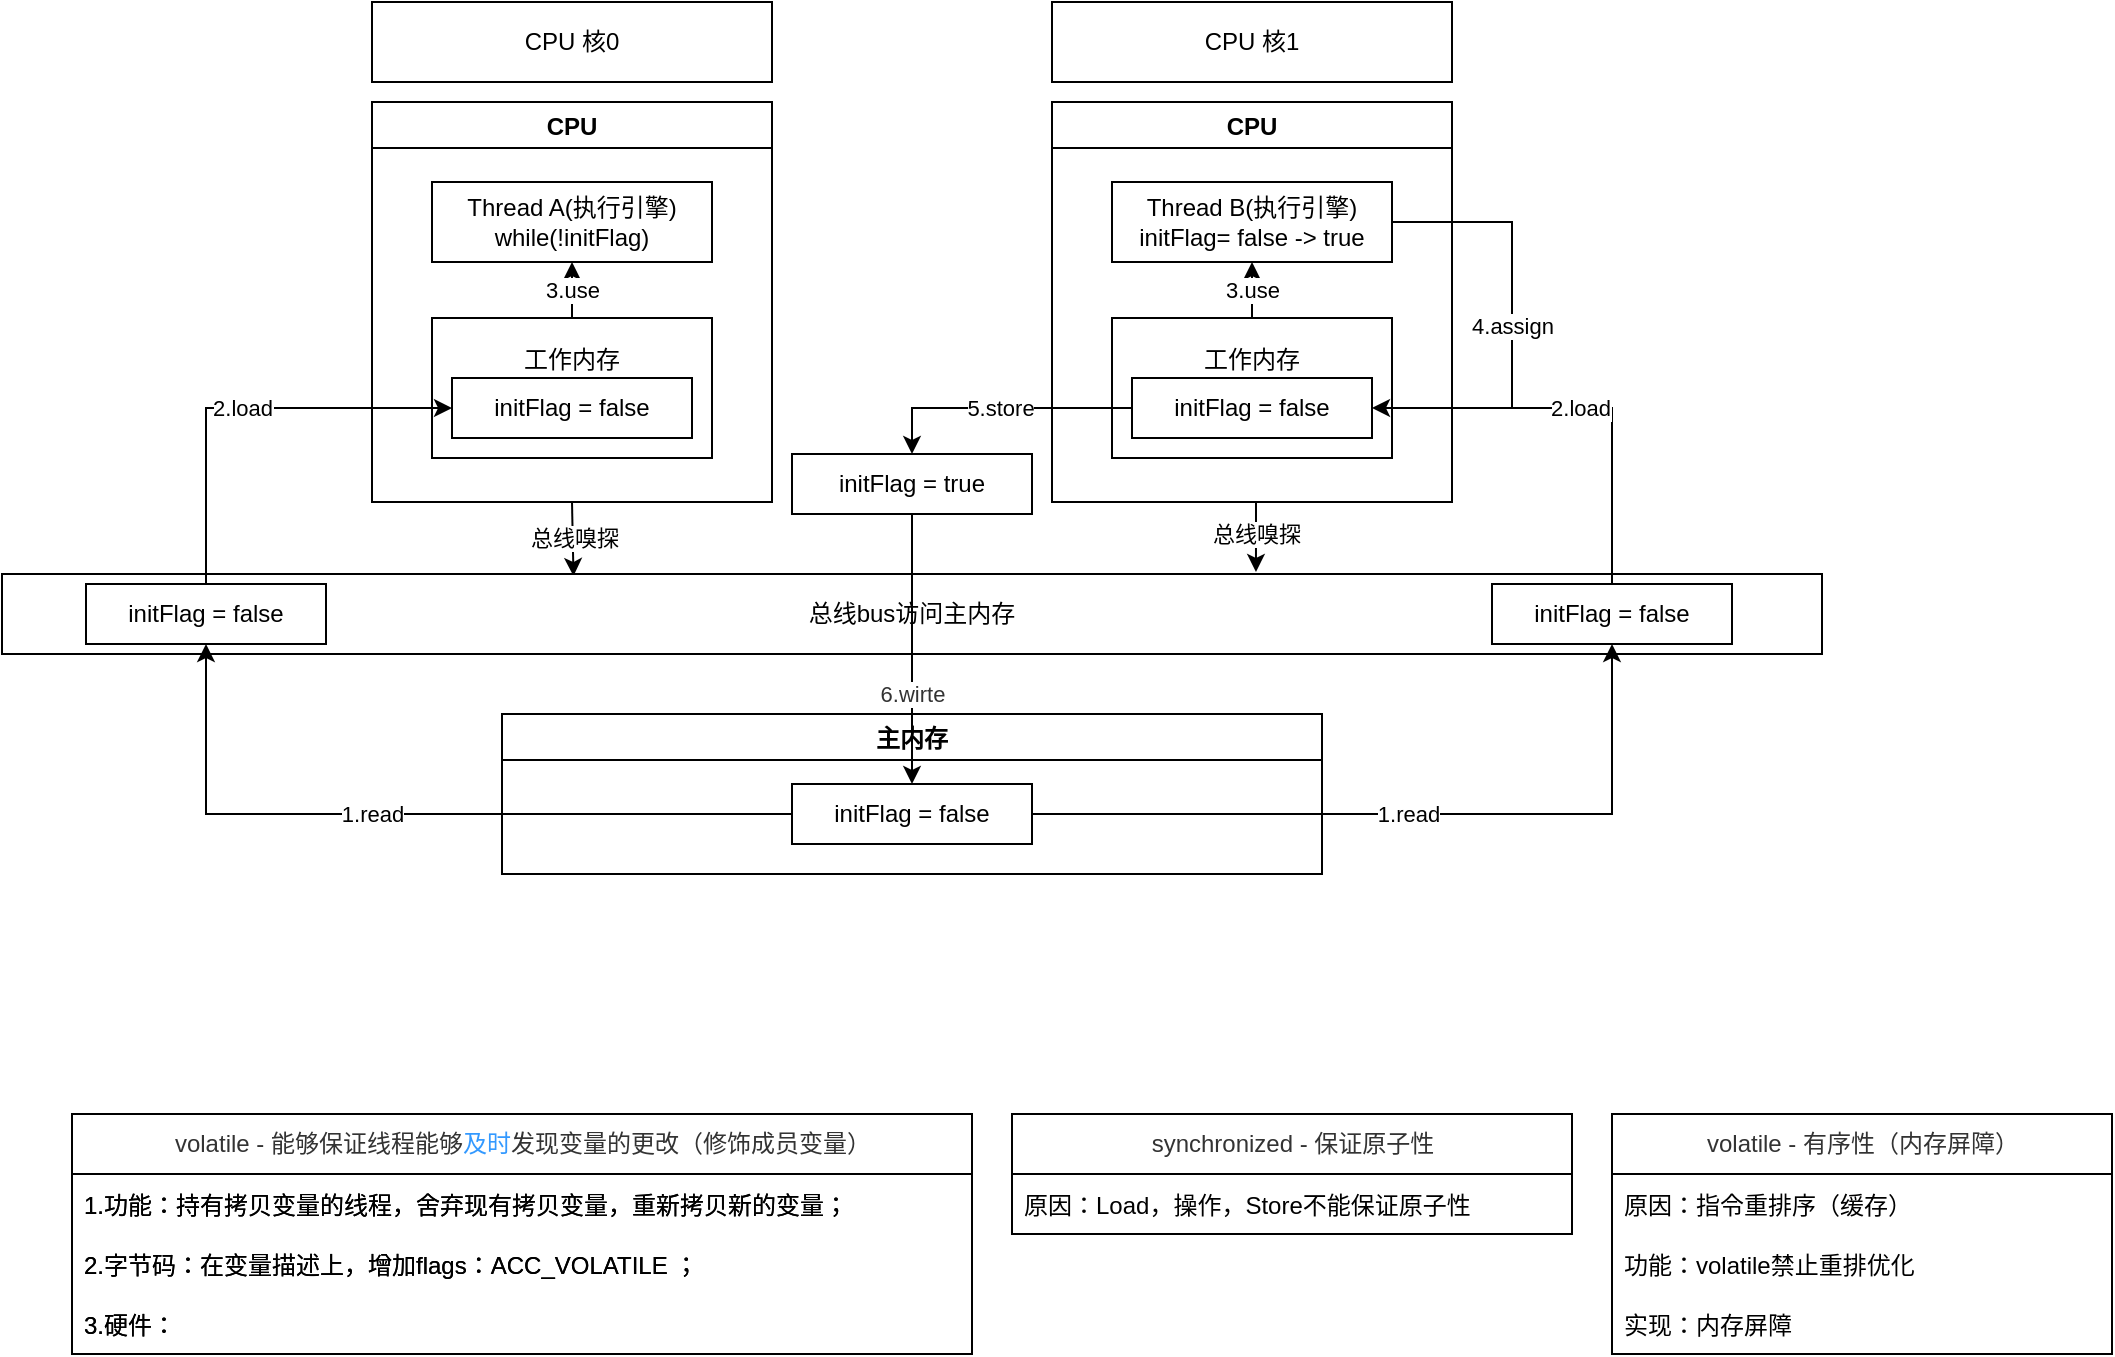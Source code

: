 <mxfile version="17.4.3" type="github" pages="3">
  <diagram id="C5RBs43oDa-KdzZeNtuy" name="JMM、8大原子操作">
    <mxGraphModel dx="1422" dy="752" grid="1" gridSize="10" guides="1" tooltips="1" connect="1" arrows="1" fold="1" page="1" pageScale="1" pageWidth="827" pageHeight="1169" math="0" shadow="0">
      <root>
        <mxCell id="WIyWlLk6GJQsqaUBKTNV-0" />
        <mxCell id="WIyWlLk6GJQsqaUBKTNV-1" parent="WIyWlLk6GJQsqaUBKTNV-0" />
        <mxCell id="mp_lwEm3eIpkVCGBcad2-33" value="总线嗅探" style="edgeStyle=orthogonalEdgeStyle;rounded=0;orthogonalLoop=1;jettySize=auto;html=1;exitX=0.5;exitY=1;exitDx=0;exitDy=0;entryX=0.314;entryY=0.025;entryDx=0;entryDy=0;entryPerimeter=0;" parent="WIyWlLk6GJQsqaUBKTNV-1" source="mp_lwEm3eIpkVCGBcad2-1" target="mp_lwEm3eIpkVCGBcad2-6" edge="1">
          <mxGeometry relative="1" as="geometry" />
        </mxCell>
        <mxCell id="mp_lwEm3eIpkVCGBcad2-1" value="CPU" style="swimlane;" parent="WIyWlLk6GJQsqaUBKTNV-1" vertex="1">
          <mxGeometry x="200" y="144" width="200" height="200" as="geometry" />
        </mxCell>
        <mxCell id="mp_lwEm3eIpkVCGBcad2-2" value="&lt;div&gt;Thread A(执行引擎)&lt;/div&gt;&lt;div&gt;while(!initFlag)&lt;br&gt;&lt;/div&gt;" style="rounded=0;whiteSpace=wrap;html=1;" parent="mp_lwEm3eIpkVCGBcad2-1" vertex="1">
          <mxGeometry x="30" y="40" width="140" height="40" as="geometry" />
        </mxCell>
        <mxCell id="mp_lwEm3eIpkVCGBcad2-32" value="3.use" style="edgeStyle=orthogonalEdgeStyle;rounded=0;orthogonalLoop=1;jettySize=auto;html=1;exitX=0.5;exitY=0;exitDx=0;exitDy=0;entryX=0.5;entryY=1;entryDx=0;entryDy=0;" parent="mp_lwEm3eIpkVCGBcad2-1" source="mp_lwEm3eIpkVCGBcad2-3" target="mp_lwEm3eIpkVCGBcad2-2" edge="1">
          <mxGeometry relative="1" as="geometry" />
        </mxCell>
        <mxCell id="mp_lwEm3eIpkVCGBcad2-3" value="&lt;div&gt;工作内存&lt;/div&gt;&lt;div&gt;&lt;br&gt;&lt;/div&gt;&lt;div&gt;&lt;br&gt;&lt;/div&gt;" style="rounded=0;whiteSpace=wrap;html=1;" parent="mp_lwEm3eIpkVCGBcad2-1" vertex="1">
          <mxGeometry x="30" y="108" width="140" height="70" as="geometry" />
        </mxCell>
        <mxCell id="mp_lwEm3eIpkVCGBcad2-4" value="initFlag = false" style="rounded=0;whiteSpace=wrap;html=1;" parent="mp_lwEm3eIpkVCGBcad2-1" vertex="1">
          <mxGeometry x="40" y="138" width="120" height="30" as="geometry" />
        </mxCell>
        <mxCell id="mp_lwEm3eIpkVCGBcad2-5" value="CPU 核0" style="rounded=0;whiteSpace=wrap;html=1;" parent="WIyWlLk6GJQsqaUBKTNV-1" vertex="1">
          <mxGeometry x="200" y="94" width="200" height="40" as="geometry" />
        </mxCell>
        <mxCell id="mp_lwEm3eIpkVCGBcad2-6" value="总线bus访问主内存" style="rounded=0;whiteSpace=wrap;html=1;" parent="WIyWlLk6GJQsqaUBKTNV-1" vertex="1">
          <mxGeometry x="15" y="380" width="910" height="40" as="geometry" />
        </mxCell>
        <mxCell id="mp_lwEm3eIpkVCGBcad2-28" value="1.read" style="edgeStyle=orthogonalEdgeStyle;rounded=0;orthogonalLoop=1;jettySize=auto;html=1;exitX=0;exitY=0.5;exitDx=0;exitDy=0;entryX=0.5;entryY=1;entryDx=0;entryDy=0;" parent="WIyWlLk6GJQsqaUBKTNV-1" source="mp_lwEm3eIpkVCGBcad2-9" target="mp_lwEm3eIpkVCGBcad2-12" edge="1">
          <mxGeometry x="0.111" relative="1" as="geometry">
            <mxPoint as="offset" />
          </mxGeometry>
        </mxCell>
        <mxCell id="mp_lwEm3eIpkVCGBcad2-37" value="1.read" style="edgeStyle=orthogonalEdgeStyle;rounded=0;orthogonalLoop=1;jettySize=auto;html=1;exitX=1;exitY=0.5;exitDx=0;exitDy=0;" parent="WIyWlLk6GJQsqaUBKTNV-1" source="mp_lwEm3eIpkVCGBcad2-9" target="mp_lwEm3eIpkVCGBcad2-26" edge="1">
          <mxGeometry relative="1" as="geometry" />
        </mxCell>
        <mxCell id="mp_lwEm3eIpkVCGBcad2-9" value="initFlag = false" style="rounded=0;whiteSpace=wrap;html=1;" parent="WIyWlLk6GJQsqaUBKTNV-1" vertex="1">
          <mxGeometry x="410" y="485" width="120" height="30" as="geometry" />
        </mxCell>
        <mxCell id="mp_lwEm3eIpkVCGBcad2-10" value="主内存" style="swimlane;" parent="WIyWlLk6GJQsqaUBKTNV-1" vertex="1">
          <mxGeometry x="265" y="450" width="410" height="80" as="geometry" />
        </mxCell>
        <mxCell id="mp_lwEm3eIpkVCGBcad2-30" value="2.load" style="edgeStyle=orthogonalEdgeStyle;rounded=0;orthogonalLoop=1;jettySize=auto;html=1;exitX=0.5;exitY=0;exitDx=0;exitDy=0;entryX=0;entryY=0.5;entryDx=0;entryDy=0;" parent="WIyWlLk6GJQsqaUBKTNV-1" source="mp_lwEm3eIpkVCGBcad2-12" target="mp_lwEm3eIpkVCGBcad2-4" edge="1">
          <mxGeometry relative="1" as="geometry" />
        </mxCell>
        <mxCell id="mp_lwEm3eIpkVCGBcad2-12" value="initFlag = false" style="rounded=0;whiteSpace=wrap;html=1;" parent="WIyWlLk6GJQsqaUBKTNV-1" vertex="1">
          <mxGeometry x="57" y="385" width="120" height="30" as="geometry" />
        </mxCell>
        <mxCell id="mp_lwEm3eIpkVCGBcad2-36" value="总线嗅探" style="edgeStyle=orthogonalEdgeStyle;rounded=0;orthogonalLoop=1;jettySize=auto;html=1;exitX=0.5;exitY=1;exitDx=0;exitDy=0;entryX=0.689;entryY=-0.025;entryDx=0;entryDy=0;entryPerimeter=0;" parent="WIyWlLk6GJQsqaUBKTNV-1" source="mp_lwEm3eIpkVCGBcad2-21" target="mp_lwEm3eIpkVCGBcad2-6" edge="1">
          <mxGeometry relative="1" as="geometry" />
        </mxCell>
        <mxCell id="mp_lwEm3eIpkVCGBcad2-21" value="CPU" style="swimlane;" parent="WIyWlLk6GJQsqaUBKTNV-1" vertex="1">
          <mxGeometry x="540" y="144" width="200" height="200" as="geometry" />
        </mxCell>
        <mxCell id="mp_lwEm3eIpkVCGBcad2-40" value="4.assign" style="edgeStyle=orthogonalEdgeStyle;rounded=0;orthogonalLoop=1;jettySize=auto;html=1;exitX=1;exitY=0.5;exitDx=0;exitDy=0;entryX=1;entryY=0.5;entryDx=0;entryDy=0;" parent="mp_lwEm3eIpkVCGBcad2-21" source="mp_lwEm3eIpkVCGBcad2-22" target="mp_lwEm3eIpkVCGBcad2-24" edge="1">
          <mxGeometry relative="1" as="geometry">
            <Array as="points">
              <mxPoint x="230" y="60" />
              <mxPoint x="230" y="153" />
            </Array>
          </mxGeometry>
        </mxCell>
        <mxCell id="mp_lwEm3eIpkVCGBcad2-22" value="&lt;div&gt;Thread B(执行引擎)&lt;/div&gt;&lt;div&gt;initFlag= false -&amp;gt; true&lt;br&gt;&lt;/div&gt;" style="rounded=0;whiteSpace=wrap;html=1;" parent="mp_lwEm3eIpkVCGBcad2-21" vertex="1">
          <mxGeometry x="30" y="40" width="140" height="40" as="geometry" />
        </mxCell>
        <mxCell id="mp_lwEm3eIpkVCGBcad2-39" value="3.use" style="edgeStyle=orthogonalEdgeStyle;rounded=0;orthogonalLoop=1;jettySize=auto;html=1;exitX=0.5;exitY=0;exitDx=0;exitDy=0;entryX=0.5;entryY=1;entryDx=0;entryDy=0;" parent="mp_lwEm3eIpkVCGBcad2-21" source="mp_lwEm3eIpkVCGBcad2-23" target="mp_lwEm3eIpkVCGBcad2-22" edge="1">
          <mxGeometry relative="1" as="geometry" />
        </mxCell>
        <mxCell id="mp_lwEm3eIpkVCGBcad2-23" value="&lt;div&gt;工作内存&lt;/div&gt;&lt;div&gt;&lt;br&gt;&lt;/div&gt;&lt;div&gt;&lt;br&gt;&lt;/div&gt;" style="rounded=0;whiteSpace=wrap;html=1;" parent="mp_lwEm3eIpkVCGBcad2-21" vertex="1">
          <mxGeometry x="30" y="108" width="140" height="70" as="geometry" />
        </mxCell>
        <mxCell id="mp_lwEm3eIpkVCGBcad2-24" value="initFlag = false" style="rounded=0;whiteSpace=wrap;html=1;" parent="mp_lwEm3eIpkVCGBcad2-21" vertex="1">
          <mxGeometry x="40" y="138" width="120" height="30" as="geometry" />
        </mxCell>
        <mxCell id="mp_lwEm3eIpkVCGBcad2-25" value="CPU 核1" style="rounded=0;whiteSpace=wrap;html=1;" parent="WIyWlLk6GJQsqaUBKTNV-1" vertex="1">
          <mxGeometry x="540" y="94" width="200" height="40" as="geometry" />
        </mxCell>
        <mxCell id="mp_lwEm3eIpkVCGBcad2-38" value="2.load" style="edgeStyle=orthogonalEdgeStyle;rounded=0;orthogonalLoop=1;jettySize=auto;html=1;exitX=0.5;exitY=0;exitDx=0;exitDy=0;entryX=1;entryY=0.5;entryDx=0;entryDy=0;" parent="WIyWlLk6GJQsqaUBKTNV-1" source="mp_lwEm3eIpkVCGBcad2-26" target="mp_lwEm3eIpkVCGBcad2-24" edge="1">
          <mxGeometry relative="1" as="geometry" />
        </mxCell>
        <mxCell id="mp_lwEm3eIpkVCGBcad2-26" value="initFlag = false" style="rounded=0;whiteSpace=wrap;html=1;" parent="WIyWlLk6GJQsqaUBKTNV-1" vertex="1">
          <mxGeometry x="760" y="385" width="120" height="30" as="geometry" />
        </mxCell>
        <mxCell id="mp_lwEm3eIpkVCGBcad2-67" value="6.wirte" style="edgeStyle=orthogonalEdgeStyle;rounded=0;orthogonalLoop=1;jettySize=auto;html=1;exitX=0.5;exitY=1;exitDx=0;exitDy=0;entryX=0.5;entryY=0;entryDx=0;entryDy=0;fontColor=#333333;" parent="WIyWlLk6GJQsqaUBKTNV-1" source="mp_lwEm3eIpkVCGBcad2-27" target="mp_lwEm3eIpkVCGBcad2-9" edge="1">
          <mxGeometry x="0.333" relative="1" as="geometry">
            <mxPoint as="offset" />
          </mxGeometry>
        </mxCell>
        <mxCell id="mp_lwEm3eIpkVCGBcad2-27" value="initFlag = true" style="rounded=0;whiteSpace=wrap;html=1;" parent="WIyWlLk6GJQsqaUBKTNV-1" vertex="1">
          <mxGeometry x="410" y="320" width="120" height="30" as="geometry" />
        </mxCell>
        <mxCell id="mp_lwEm3eIpkVCGBcad2-41" value="5.store" style="edgeStyle=orthogonalEdgeStyle;rounded=0;orthogonalLoop=1;jettySize=auto;html=1;exitX=0;exitY=0.5;exitDx=0;exitDy=0;entryX=0.5;entryY=0;entryDx=0;entryDy=0;" parent="WIyWlLk6GJQsqaUBKTNV-1" source="mp_lwEm3eIpkVCGBcad2-24" target="mp_lwEm3eIpkVCGBcad2-27" edge="1">
          <mxGeometry relative="1" as="geometry" />
        </mxCell>
        <mxCell id="mp_lwEm3eIpkVCGBcad2-47" value="volatile - 能够保证线程能够&lt;font color=&quot;#3399FF&quot;&gt;及时&lt;/font&gt;发现变量的更改（修饰成员变量）" style="swimlane;fontStyle=0;childLayout=stackLayout;horizontal=1;startSize=30;horizontalStack=0;resizeParent=1;resizeParentMax=0;resizeLast=0;collapsible=1;marginBottom=0;fontColor=#333333;html=1;" parent="WIyWlLk6GJQsqaUBKTNV-1" vertex="1">
          <mxGeometry x="50" y="650" width="450" height="120" as="geometry" />
        </mxCell>
        <mxCell id="mp_lwEm3eIpkVCGBcad2-48" value="1.功能：持有拷贝变量的线程，舍弃现有拷贝变量，重新拷贝新的变量；" style="text;strokeColor=none;fillColor=none;align=left;verticalAlign=middle;spacingLeft=4;spacingRight=4;overflow=hidden;points=[[0,0.5],[1,0.5]];portConstraint=eastwest;rotatable=0;" parent="mp_lwEm3eIpkVCGBcad2-47" vertex="1">
          <mxGeometry y="30" width="450" height="30" as="geometry" />
        </mxCell>
        <mxCell id="mp_lwEm3eIpkVCGBcad2-49" value="2.字节码：在变量描述上，增加flags：ACC_VOLATILE ；" style="text;strokeColor=none;fillColor=none;align=left;verticalAlign=middle;spacingLeft=4;spacingRight=4;overflow=hidden;points=[[0,0.5],[1,0.5]];portConstraint=eastwest;rotatable=0;" parent="mp_lwEm3eIpkVCGBcad2-47" vertex="1">
          <mxGeometry y="60" width="450" height="30" as="geometry" />
        </mxCell>
        <mxCell id="mp_lwEm3eIpkVCGBcad2-50" value="3.硬件：" style="text;strokeColor=none;fillColor=none;align=left;verticalAlign=middle;spacingLeft=4;spacingRight=4;overflow=hidden;points=[[0,0.5],[1,0.5]];portConstraint=eastwest;rotatable=0;" parent="mp_lwEm3eIpkVCGBcad2-47" vertex="1">
          <mxGeometry y="90" width="450" height="30" as="geometry" />
        </mxCell>
        <mxCell id="mp_lwEm3eIpkVCGBcad2-51" value="volatile - 能够保证线程能够&lt;font color=&quot;#3399FF&quot;&gt;及时&lt;/font&gt;发现变量的更改（修饰成员变量）" style="swimlane;fontStyle=0;childLayout=stackLayout;horizontal=1;startSize=30;horizontalStack=0;resizeParent=1;resizeParentMax=0;resizeLast=0;collapsible=1;marginBottom=0;fontColor=#333333;html=1;" parent="WIyWlLk6GJQsqaUBKTNV-1" vertex="1">
          <mxGeometry x="50" y="650" width="450" height="120" as="geometry" />
        </mxCell>
        <mxCell id="mp_lwEm3eIpkVCGBcad2-52" value="1.功能：持有拷贝变量的线程，舍弃现有拷贝变量，重新拷贝新的变量；" style="text;strokeColor=none;fillColor=none;align=left;verticalAlign=middle;spacingLeft=4;spacingRight=4;overflow=hidden;points=[[0,0.5],[1,0.5]];portConstraint=eastwest;rotatable=0;fontStyle=0" parent="mp_lwEm3eIpkVCGBcad2-51" vertex="1">
          <mxGeometry y="30" width="450" height="30" as="geometry" />
        </mxCell>
        <mxCell id="mp_lwEm3eIpkVCGBcad2-53" value="2.字节码：在变量描述上，增加flags：ACC_VOLATILE ；" style="text;strokeColor=none;fillColor=none;align=left;verticalAlign=middle;spacingLeft=4;spacingRight=4;overflow=hidden;points=[[0,0.5],[1,0.5]];portConstraint=eastwest;rotatable=0;" parent="mp_lwEm3eIpkVCGBcad2-51" vertex="1">
          <mxGeometry y="60" width="450" height="30" as="geometry" />
        </mxCell>
        <mxCell id="mp_lwEm3eIpkVCGBcad2-54" value="3.硬件：" style="text;strokeColor=none;fillColor=none;align=left;verticalAlign=middle;spacingLeft=4;spacingRight=4;overflow=hidden;points=[[0,0.5],[1,0.5]];portConstraint=eastwest;rotatable=0;" parent="mp_lwEm3eIpkVCGBcad2-51" vertex="1">
          <mxGeometry y="90" width="450" height="30" as="geometry" />
        </mxCell>
        <mxCell id="mp_lwEm3eIpkVCGBcad2-55" value="synchronized - 保证原子性" style="swimlane;fontStyle=0;childLayout=stackLayout;horizontal=1;startSize=30;horizontalStack=0;resizeParent=1;resizeParentMax=0;resizeLast=0;collapsible=1;marginBottom=0;fontColor=#333333;html=1;" parent="WIyWlLk6GJQsqaUBKTNV-1" vertex="1">
          <mxGeometry x="520" y="650" width="280" height="60" as="geometry" />
        </mxCell>
        <mxCell id="mp_lwEm3eIpkVCGBcad2-56" value="原因：Load，操作，Store不能保证原子性" style="text;strokeColor=none;fillColor=none;align=left;verticalAlign=middle;spacingLeft=4;spacingRight=4;overflow=hidden;points=[[0,0.5],[1,0.5]];portConstraint=eastwest;rotatable=0;" parent="mp_lwEm3eIpkVCGBcad2-55" vertex="1">
          <mxGeometry y="30" width="280" height="30" as="geometry" />
        </mxCell>
        <mxCell id="mp_lwEm3eIpkVCGBcad2-59" value="volatile - 有序性（内存屏障）" style="swimlane;fontStyle=0;childLayout=stackLayout;horizontal=1;startSize=30;horizontalStack=0;resizeParent=1;resizeParentMax=0;resizeLast=0;collapsible=1;marginBottom=0;fontColor=#333333;html=1;" parent="WIyWlLk6GJQsqaUBKTNV-1" vertex="1">
          <mxGeometry x="820" y="650" width="250" height="120" as="geometry" />
        </mxCell>
        <mxCell id="mp_lwEm3eIpkVCGBcad2-61" value="原因：指令重排序（缓存）" style="text;strokeColor=none;fillColor=none;align=left;verticalAlign=middle;spacingLeft=4;spacingRight=4;overflow=hidden;points=[[0,0.5],[1,0.5]];portConstraint=eastwest;rotatable=0;" parent="mp_lwEm3eIpkVCGBcad2-59" vertex="1">
          <mxGeometry y="30" width="250" height="30" as="geometry" />
        </mxCell>
        <mxCell id="mp_lwEm3eIpkVCGBcad2-60" value="功能：volatile禁止重排优化" style="text;strokeColor=none;fillColor=none;align=left;verticalAlign=middle;spacingLeft=4;spacingRight=4;overflow=hidden;points=[[0,0.5],[1,0.5]];portConstraint=eastwest;rotatable=0;" parent="mp_lwEm3eIpkVCGBcad2-59" vertex="1">
          <mxGeometry y="60" width="250" height="30" as="geometry" />
        </mxCell>
        <mxCell id="mp_lwEm3eIpkVCGBcad2-62" value="实现：内存屏障" style="text;strokeColor=none;fillColor=none;align=left;verticalAlign=middle;spacingLeft=4;spacingRight=4;overflow=hidden;points=[[0,0.5],[1,0.5]];portConstraint=eastwest;rotatable=0;" parent="mp_lwEm3eIpkVCGBcad2-59" vertex="1">
          <mxGeometry y="90" width="250" height="30" as="geometry" />
        </mxCell>
      </root>
    </mxGraphModel>
  </diagram>
  <diagram id="h8pGuyUDruH8hsAboHBH" name="多核CPU、多级缓存一致性协议MESI">
    <mxGraphModel dx="1422" dy="752" grid="1" gridSize="10" guides="1" tooltips="1" connect="1" arrows="1" fold="1" page="1" pageScale="1" pageWidth="827" pageHeight="1169" math="0" shadow="0">
      <root>
        <mxCell id="0" />
        <mxCell id="1" parent="0" />
        <mxCell id="71QTxVwqWNCKxDYMk8Xp-1" value="Memory" style="rounded=0;whiteSpace=wrap;html=1;" parent="1" vertex="1">
          <mxGeometry x="280.62" y="500" width="260" height="60" as="geometry" />
        </mxCell>
        <mxCell id="71QTxVwqWNCKxDYMk8Xp-78" style="edgeStyle=orthogonalEdgeStyle;rounded=0;orthogonalLoop=1;jettySize=auto;html=1;exitX=0;exitY=0;exitDx=337;exitDy=63;exitPerimeter=0;entryX=0.5;entryY=0;entryDx=0;entryDy=0;fontColor=#000000;" parent="1" source="71QTxVwqWNCKxDYMk8Xp-3" target="71QTxVwqWNCKxDYMk8Xp-1" edge="1">
          <mxGeometry relative="1" as="geometry" />
        </mxCell>
        <mxCell id="71QTxVwqWNCKxDYMk8Xp-3" value="BUS" style="html=1;shadow=0;dashed=0;align=center;verticalAlign=middle;shape=mxgraph.arrows2.arrow;dy=0.6;dx=40;notch=0;" parent="1" vertex="1">
          <mxGeometry x="66" y="400" width="714" height="90" as="geometry" />
        </mxCell>
        <mxCell id="71QTxVwqWNCKxDYMk8Xp-68" value="总线嗅探机制" style="edgeStyle=orthogonalEdgeStyle;rounded=0;orthogonalLoop=1;jettySize=auto;html=1;exitX=0.75;exitY=1;exitDx=0;exitDy=0;entryX=0.72;entryY=0.333;entryDx=0;entryDy=0;entryPerimeter=0;fontColor=#000000;" parent="1" source="71QTxVwqWNCKxDYMk8Xp-4" target="71QTxVwqWNCKxDYMk8Xp-3" edge="1">
          <mxGeometry relative="1" as="geometry" />
        </mxCell>
        <mxCell id="71QTxVwqWNCKxDYMk8Xp-4" value="" style="rounded=0;whiteSpace=wrap;html=1;dashed=1;" parent="1" vertex="1">
          <mxGeometry x="71.25" y="39" width="678.75" height="351" as="geometry" />
        </mxCell>
        <mxCell id="71QTxVwqWNCKxDYMk8Xp-66" style="edgeStyle=orthogonalEdgeStyle;rounded=0;orthogonalLoop=1;jettySize=auto;html=1;exitX=0.5;exitY=1;exitDx=0;exitDy=0;entryX=0.486;entryY=0.322;entryDx=0;entryDy=0;entryPerimeter=0;fontColor=#000000;" parent="1" source="71QTxVwqWNCKxDYMk8Xp-5" target="71QTxVwqWNCKxDYMk8Xp-3" edge="1">
          <mxGeometry relative="1" as="geometry" />
        </mxCell>
        <mxCell id="71QTxVwqWNCKxDYMk8Xp-5" value="&lt;div&gt;L3 cache&lt;/div&gt;&lt;div&gt;6MB&lt;br&gt;&lt;/div&gt;" style="rounded=0;whiteSpace=wrap;html=1;" parent="1" vertex="1">
          <mxGeometry x="121" y="330" width="585" height="50" as="geometry" />
        </mxCell>
        <mxCell id="71QTxVwqWNCKxDYMk8Xp-7" value="" style="rounded=0;whiteSpace=wrap;html=1;dashed=1;" parent="1" vertex="1">
          <mxGeometry x="100" y="60" width="300" height="240" as="geometry" />
        </mxCell>
        <mxCell id="71QTxVwqWNCKxDYMk8Xp-69" style="edgeStyle=orthogonalEdgeStyle;rounded=0;orthogonalLoop=1;jettySize=auto;html=1;exitX=0.25;exitY=1;exitDx=0;exitDy=0;entryX=0.5;entryY=0;entryDx=0;entryDy=0;fontColor=#000000;" parent="1" source="71QTxVwqWNCKxDYMk8Xp-8" target="71QTxVwqWNCKxDYMk8Xp-12" edge="1">
          <mxGeometry relative="1" as="geometry" />
        </mxCell>
        <mxCell id="71QTxVwqWNCKxDYMk8Xp-70" style="edgeStyle=orthogonalEdgeStyle;rounded=0;orthogonalLoop=1;jettySize=auto;html=1;exitX=0.75;exitY=1;exitDx=0;exitDy=0;entryX=0.5;entryY=0;entryDx=0;entryDy=0;fontColor=#000000;" parent="1" source="71QTxVwqWNCKxDYMk8Xp-8" target="71QTxVwqWNCKxDYMk8Xp-13" edge="1">
          <mxGeometry relative="1" as="geometry" />
        </mxCell>
        <mxCell id="71QTxVwqWNCKxDYMk8Xp-8" value="Thread 0" style="rounded=0;whiteSpace=wrap;html=1;" parent="1" vertex="1">
          <mxGeometry x="117.5" y="80" width="265" height="50" as="geometry" />
        </mxCell>
        <mxCell id="71QTxVwqWNCKxDYMk8Xp-11" value="" style="rounded=0;whiteSpace=wrap;html=1;dashed=1;" parent="1" vertex="1">
          <mxGeometry x="430" y="60" width="300" height="240" as="geometry" />
        </mxCell>
        <mxCell id="71QTxVwqWNCKxDYMk8Xp-71" style="edgeStyle=orthogonalEdgeStyle;rounded=0;orthogonalLoop=1;jettySize=auto;html=1;exitX=0.5;exitY=1;exitDx=0;exitDy=0;entryX=0.227;entryY=0.04;entryDx=0;entryDy=0;entryPerimeter=0;fontColor=#000000;" parent="1" source="71QTxVwqWNCKxDYMk8Xp-12" target="71QTxVwqWNCKxDYMk8Xp-14" edge="1">
          <mxGeometry relative="1" as="geometry" />
        </mxCell>
        <mxCell id="71QTxVwqWNCKxDYMk8Xp-12" value="&lt;div&gt;L1-l cache&lt;/div&gt;&lt;div&gt;256KB&lt;br&gt;&lt;/div&gt;" style="rounded=0;whiteSpace=wrap;html=1;" parent="1" vertex="1">
          <mxGeometry x="117.5" y="155" width="120" height="50" as="geometry" />
        </mxCell>
        <mxCell id="71QTxVwqWNCKxDYMk8Xp-73" style="edgeStyle=orthogonalEdgeStyle;rounded=0;orthogonalLoop=1;jettySize=auto;html=1;exitX=0.5;exitY=1;exitDx=0;exitDy=0;entryX=0.81;entryY=0;entryDx=0;entryDy=0;entryPerimeter=0;fontColor=#000000;" parent="1" source="71QTxVwqWNCKxDYMk8Xp-13" target="71QTxVwqWNCKxDYMk8Xp-14" edge="1">
          <mxGeometry relative="1" as="geometry" />
        </mxCell>
        <mxCell id="71QTxVwqWNCKxDYMk8Xp-13" value="&lt;div&gt;L1-d cache&lt;/div&gt;&lt;div&gt;256KB&lt;br&gt;&lt;/div&gt;" style="rounded=0;whiteSpace=wrap;html=1;" parent="1" vertex="1">
          <mxGeometry x="262.5" y="155" width="120" height="50" as="geometry" />
        </mxCell>
        <mxCell id="71QTxVwqWNCKxDYMk8Xp-63" style="edgeStyle=orthogonalEdgeStyle;rounded=0;orthogonalLoop=1;jettySize=auto;html=1;entryX=0.5;entryY=0;entryDx=0;entryDy=0;fontColor=#000000;" parent="1" source="71QTxVwqWNCKxDYMk8Xp-14" target="71QTxVwqWNCKxDYMk8Xp-5" edge="1">
          <mxGeometry relative="1" as="geometry">
            <Array as="points">
              <mxPoint x="249" y="310" />
              <mxPoint x="414" y="310" />
            </Array>
          </mxGeometry>
        </mxCell>
        <mxCell id="71QTxVwqWNCKxDYMk8Xp-14" value="L2 cache 1MB" style="rounded=0;whiteSpace=wrap;html=1;" parent="1" vertex="1">
          <mxGeometry x="117.5" y="230" width="262.5" height="50" as="geometry" />
        </mxCell>
        <mxCell id="71QTxVwqWNCKxDYMk8Xp-16" value="寄存器" style="rounded=0;whiteSpace=wrap;html=1;dashed=1;" parent="1" vertex="1">
          <mxGeometry x="280.62" y="85" width="90" height="40" as="geometry" />
        </mxCell>
        <mxCell id="71QTxVwqWNCKxDYMk8Xp-74" style="edgeStyle=orthogonalEdgeStyle;rounded=0;orthogonalLoop=1;jettySize=auto;html=1;exitX=0.25;exitY=1;exitDx=0;exitDy=0;entryX=0.5;entryY=0;entryDx=0;entryDy=0;fontColor=#000000;" parent="1" source="71QTxVwqWNCKxDYMk8Xp-19" target="71QTxVwqWNCKxDYMk8Xp-20" edge="1">
          <mxGeometry relative="1" as="geometry" />
        </mxCell>
        <mxCell id="71QTxVwqWNCKxDYMk8Xp-75" style="edgeStyle=orthogonalEdgeStyle;rounded=0;orthogonalLoop=1;jettySize=auto;html=1;exitX=0.75;exitY=1;exitDx=0;exitDy=0;entryX=0.5;entryY=0;entryDx=0;entryDy=0;fontColor=#000000;" parent="1" source="71QTxVwqWNCKxDYMk8Xp-19" target="71QTxVwqWNCKxDYMk8Xp-21" edge="1">
          <mxGeometry relative="1" as="geometry" />
        </mxCell>
        <mxCell id="71QTxVwqWNCKxDYMk8Xp-19" value="Thread 1" style="rounded=0;whiteSpace=wrap;html=1;" parent="1" vertex="1">
          <mxGeometry x="447.5" y="80" width="265" height="50" as="geometry" />
        </mxCell>
        <mxCell id="71QTxVwqWNCKxDYMk8Xp-76" style="edgeStyle=orthogonalEdgeStyle;rounded=0;orthogonalLoop=1;jettySize=auto;html=1;exitX=0.5;exitY=1;exitDx=0;exitDy=0;entryX=0.25;entryY=0;entryDx=0;entryDy=0;fontColor=#000000;" parent="1" source="71QTxVwqWNCKxDYMk8Xp-20" target="71QTxVwqWNCKxDYMk8Xp-22" edge="1">
          <mxGeometry relative="1" as="geometry" />
        </mxCell>
        <mxCell id="71QTxVwqWNCKxDYMk8Xp-20" value="&lt;div&gt;L1-l cache&lt;/div&gt;&lt;div&gt;256KB&lt;br&gt;&lt;/div&gt;" style="rounded=0;whiteSpace=wrap;html=1;" parent="1" vertex="1">
          <mxGeometry x="447.5" y="155" width="120" height="50" as="geometry" />
        </mxCell>
        <mxCell id="71QTxVwqWNCKxDYMk8Xp-77" style="edgeStyle=orthogonalEdgeStyle;rounded=0;orthogonalLoop=1;jettySize=auto;html=1;exitX=0.5;exitY=1;exitDx=0;exitDy=0;entryX=0.787;entryY=-0.02;entryDx=0;entryDy=0;entryPerimeter=0;fontColor=#000000;" parent="1" source="71QTxVwqWNCKxDYMk8Xp-21" target="71QTxVwqWNCKxDYMk8Xp-22" edge="1">
          <mxGeometry relative="1" as="geometry" />
        </mxCell>
        <mxCell id="71QTxVwqWNCKxDYMk8Xp-21" value="&lt;div&gt;L1-d cache&lt;/div&gt;&lt;div&gt;256KB&lt;br&gt;&lt;/div&gt;" style="rounded=0;whiteSpace=wrap;html=1;" parent="1" vertex="1">
          <mxGeometry x="592.5" y="155" width="120" height="50" as="geometry" />
        </mxCell>
        <mxCell id="71QTxVwqWNCKxDYMk8Xp-62" style="edgeStyle=orthogonalEdgeStyle;rounded=0;orthogonalLoop=1;jettySize=auto;html=1;exitX=0.5;exitY=1;exitDx=0;exitDy=0;fontColor=#000000;" parent="1" source="71QTxVwqWNCKxDYMk8Xp-22" target="71QTxVwqWNCKxDYMk8Xp-5" edge="1">
          <mxGeometry relative="1" as="geometry">
            <Array as="points">
              <mxPoint x="579" y="310" />
              <mxPoint x="414" y="310" />
            </Array>
          </mxGeometry>
        </mxCell>
        <mxCell id="71QTxVwqWNCKxDYMk8Xp-22" value="L2 cache 1MB" style="rounded=0;whiteSpace=wrap;html=1;" parent="1" vertex="1">
          <mxGeometry x="447.5" y="230" width="262.5" height="50" as="geometry" />
        </mxCell>
        <mxCell id="71QTxVwqWNCKxDYMk8Xp-23" value="寄存器" style="rounded=0;whiteSpace=wrap;html=1;dashed=1;" parent="1" vertex="1">
          <mxGeometry x="610.62" y="85" width="90" height="40" as="geometry" />
        </mxCell>
        <mxCell id="71QTxVwqWNCKxDYMk8Xp-41" value="&lt;font color=&quot;#3399FF&quot;&gt;修改&lt;/font&gt;" style="edgeStyle=orthogonalEdgeStyle;rounded=0;orthogonalLoop=1;jettySize=auto;html=1;entryX=0.987;entryY=0.57;entryDx=0;entryDy=0;entryPerimeter=0;exitX=1.009;exitY=0.344;exitDx=0;exitDy=0;exitPerimeter=0;" parent="1" source="71QTxVwqWNCKxDYMk8Xp-23" target="71QTxVwqWNCKxDYMk8Xp-37" edge="1">
          <mxGeometry relative="1" as="geometry">
            <Array as="points">
              <mxPoint x="721" y="99" />
              <mxPoint x="721" y="182" />
            </Array>
          </mxGeometry>
        </mxCell>
        <mxCell id="71QTxVwqWNCKxDYMk8Xp-32" value="总线锁" style="rounded=0;whiteSpace=wrap;html=1;dashed=1;" parent="1" vertex="1">
          <mxGeometry x="607.5" y="430" width="90" height="30" as="geometry" />
        </mxCell>
        <mxCell id="71QTxVwqWNCKxDYMk8Xp-34" value="总线裁决" style="rounded=0;whiteSpace=wrap;html=1;dashed=1;" parent="1" vertex="1">
          <mxGeometry x="132.5" y="430" width="90" height="30" as="geometry" />
        </mxCell>
        <mxCell id="71QTxVwqWNCKxDYMk8Xp-36" value="" style="rounded=0;whiteSpace=wrap;html=1;fillColor=#f8cecc;strokeColor=#b85450;" parent="1" vertex="1">
          <mxGeometry x="597.5" y="160" width="110" height="40" as="geometry" />
        </mxCell>
        <mxCell id="71QTxVwqWNCKxDYMk8Xp-37" value="&lt;div&gt;X = 3&lt;/div&gt;&lt;div&gt;S -&amp;gt; M&lt;br&gt;&lt;/div&gt;" style="rounded=0;whiteSpace=wrap;html=1;" parent="1" vertex="1">
          <mxGeometry x="630.62" y="165" width="70" height="30" as="geometry" />
        </mxCell>
        <mxCell id="71QTxVwqWNCKxDYMk8Xp-38" value="lock" style="rounded=0;whiteSpace=wrap;html=1;" parent="1" vertex="1">
          <mxGeometry x="580" y="168.75" width="40" height="22.5" as="geometry" />
        </mxCell>
        <mxCell id="71QTxVwqWNCKxDYMk8Xp-43" value="本地写缓存行" style="text;html=1;align=center;verticalAlign=middle;resizable=0;points=[];autosize=1;strokeColor=none;fillColor=none;fontColor=#F19C99;" parent="1" vertex="1">
          <mxGeometry x="706" y="185" width="90" height="20" as="geometry" />
        </mxCell>
        <mxCell id="71QTxVwqWNCKxDYMk8Xp-51" value="&lt;div&gt;&lt;font color=&quot;#333333&quot;&gt;M状态&lt;/font&gt;&lt;/div&gt;&lt;div&gt;&lt;font color=&quot;#333333&quot;&gt;（修改）&lt;/font&gt;&lt;/div&gt;" style="rounded=0;whiteSpace=wrap;html=1;fontColor=#F19C99;" parent="1" vertex="1">
          <mxGeometry x="770" y="205" width="74" height="41" as="geometry" />
        </mxCell>
        <mxCell id="71QTxVwqWNCKxDYMk8Xp-52" value="&lt;div&gt;&lt;font color=&quot;#333333&quot;&gt;E状态&lt;/font&gt;&lt;/div&gt;&lt;div&gt;&lt;font color=&quot;#333333&quot;&gt;（独占）&lt;/font&gt;&lt;/div&gt;" style="rounded=0;whiteSpace=wrap;html=1;fontColor=#F19C99;" parent="1" vertex="1">
          <mxGeometry x="770" y="246" width="74" height="41" as="geometry" />
        </mxCell>
        <mxCell id="71QTxVwqWNCKxDYMk8Xp-53" value="&lt;div&gt;&lt;font color=&quot;#333333&quot;&gt;S状态&lt;/font&gt;&lt;/div&gt;&lt;div&gt;&lt;font color=&quot;#333333&quot;&gt;（共享）&lt;br&gt;&lt;/font&gt;&lt;/div&gt;" style="rounded=0;whiteSpace=wrap;html=1;fontColor=#F19C99;" parent="1" vertex="1">
          <mxGeometry x="770" y="287" width="74" height="41" as="geometry" />
        </mxCell>
        <mxCell id="71QTxVwqWNCKxDYMk8Xp-54" value="&lt;div&gt;&lt;font color=&quot;#333333&quot;&gt;I状态&lt;/font&gt;&lt;/div&gt;&lt;div&gt;&lt;font color=&quot;#333333&quot;&gt;（无效）&lt;br&gt;&lt;/font&gt;&lt;/div&gt;" style="rounded=0;whiteSpace=wrap;html=1;fontColor=#F19C99;" parent="1" vertex="1">
          <mxGeometry x="770" y="328" width="74" height="41" as="geometry" />
        </mxCell>
        <mxCell id="71QTxVwqWNCKxDYMk8Xp-55" value="&lt;div&gt;Store Bufferes&lt;/div&gt;" style="rounded=0;whiteSpace=wrap;html=1;fontColor=#333333;fillColor=#3399FF;" parent="1" vertex="1">
          <mxGeometry x="740" y="130" width="80" height="20" as="geometry" />
        </mxCell>
        <mxCell id="71QTxVwqWNCKxDYMk8Xp-58" value="&lt;div&gt;Queue&lt;/div&gt;&lt;div&gt;&lt;br&gt;&lt;/div&gt;&lt;div&gt;&lt;br&gt;&lt;/div&gt;&lt;div&gt;&lt;br&gt;&lt;/div&gt;&lt;div&gt;&lt;br&gt;&lt;/div&gt;&lt;div&gt;&lt;br&gt;&lt;/div&gt;&lt;div&gt;&lt;br&gt;&lt;/div&gt;" style="rounded=0;whiteSpace=wrap;html=1;strokeColor=#82b366;fillColor=#d5e8d4;" parent="1" vertex="1">
          <mxGeometry x="827" y="80" width="90" height="105" as="geometry" />
        </mxCell>
        <mxCell id="71QTxVwqWNCKxDYMk8Xp-59" value="&lt;font color=&quot;#000000&quot;&gt;data&lt;/font&gt;" style="rounded=0;whiteSpace=wrap;html=1;fontColor=#3399FF;strokeColor=#000000;fillColor=#FFFFFF;" parent="1" vertex="1">
          <mxGeometry x="837" y="105" width="70" height="20" as="geometry" />
        </mxCell>
        <mxCell id="71QTxVwqWNCKxDYMk8Xp-60" value="写缓存" style="text;html=1;align=center;verticalAlign=middle;resizable=0;points=[];autosize=1;strokeColor=none;fillColor=none;fontColor=#000000;" parent="1" vertex="1">
          <mxGeometry x="755" y="110" width="50" height="20" as="geometry" />
        </mxCell>
        <mxCell id="71QTxVwqWNCKxDYMk8Xp-61" value="失效队列" style="text;html=1;align=center;verticalAlign=middle;resizable=0;points=[];autosize=1;strokeColor=none;fillColor=none;fontColor=#000000;" parent="1" vertex="1">
          <mxGeometry x="840" y="60" width="60" height="20" as="geometry" />
        </mxCell>
      </root>
    </mxGraphModel>
  </diagram>
  <diagram id="Kj4I3QtL2vyhKzEafYdm" name="JVM&amp;OS">
    <mxGraphModel dx="2031" dy="1074" grid="1" gridSize="10" guides="1" tooltips="1" connect="1" arrows="1" fold="1" page="1" pageScale="1" pageWidth="827" pageHeight="1169" math="0" shadow="0">
      <root>
        <mxCell id="0" />
        <mxCell id="1" parent="0" />
        <mxCell id="ocYWoTMkez_evRyGjRub-2" value="JVM运行时数据区" style="swimlane;startSize=40;" vertex="1" parent="1">
          <mxGeometry x="299" y="80" width="590" height="330" as="geometry" />
        </mxCell>
        <mxCell id="ocYWoTMkez_evRyGjRub-3" value="本地方法栈" style="rounded=0;whiteSpace=wrap;html=1;" vertex="1" parent="ocYWoTMkez_evRyGjRub-2">
          <mxGeometry x="20" y="94" width="120" height="60" as="geometry" />
        </mxCell>
        <mxCell id="ocYWoTMkez_evRyGjRub-4" value="Java线程栈" style="rounded=0;whiteSpace=wrap;html=1;" vertex="1" parent="ocYWoTMkez_evRyGjRub-2">
          <mxGeometry x="160" y="94" width="120" height="60" as="geometry" />
        </mxCell>
        <mxCell id="ocYWoTMkez_evRyGjRub-5" value="程序计数器" style="rounded=0;whiteSpace=wrap;html=1;" vertex="1" parent="ocYWoTMkez_evRyGjRub-2">
          <mxGeometry x="300" y="94" width="80" height="60" as="geometry" />
        </mxCell>
        <mxCell id="ocYWoTMkez_evRyGjRub-6" value="方法区（元空间）" style="rounded=0;whiteSpace=wrap;html=1;" vertex="1" parent="ocYWoTMkez_evRyGjRub-2">
          <mxGeometry x="20" y="174" width="120" height="110" as="geometry" />
        </mxCell>
        <mxCell id="ocYWoTMkez_evRyGjRub-7" value="堆" style="rounded=0;whiteSpace=wrap;html=1;" vertex="1" parent="ocYWoTMkez_evRyGjRub-2">
          <mxGeometry x="160" y="174" width="220" height="110" as="geometry" />
        </mxCell>
        <mxCell id="ocYWoTMkez_evRyGjRub-17" style="edgeStyle=orthogonalEdgeStyle;rounded=0;orthogonalLoop=1;jettySize=auto;html=1;" edge="1" parent="ocYWoTMkez_evRyGjRub-2" source="ocYWoTMkez_evRyGjRub-8" target="ocYWoTMkez_evRyGjRub-5">
          <mxGeometry relative="1" as="geometry" />
        </mxCell>
        <mxCell id="ocYWoTMkez_evRyGjRub-18" style="edgeStyle=orthogonalEdgeStyle;rounded=0;orthogonalLoop=1;jettySize=auto;html=1;exitX=0.5;exitY=1;exitDx=0;exitDy=0;entryX=0.5;entryY=0;entryDx=0;entryDy=0;" edge="1" parent="ocYWoTMkez_evRyGjRub-2" source="ocYWoTMkez_evRyGjRub-8" target="ocYWoTMkez_evRyGjRub-10">
          <mxGeometry relative="1" as="geometry" />
        </mxCell>
        <mxCell id="ocYWoTMkez_evRyGjRub-8" value="字节码执行引擎" style="rounded=0;whiteSpace=wrap;html=1;" vertex="1" parent="ocYWoTMkez_evRyGjRub-2">
          <mxGeometry x="430" y="94" width="120" height="60" as="geometry" />
        </mxCell>
        <mxCell id="ocYWoTMkez_evRyGjRub-9" value="iconst_0" style="rounded=0;whiteSpace=wrap;html=1;" vertex="1" parent="ocYWoTMkez_evRyGjRub-2">
          <mxGeometry x="450" y="50" width="80" height="26" as="geometry" />
        </mxCell>
        <mxCell id="ocYWoTMkez_evRyGjRub-10" value="解释执行器/JIT优化" style="rounded=0;whiteSpace=wrap;html=1;" vertex="1" parent="ocYWoTMkez_evRyGjRub-2">
          <mxGeometry x="430" y="199" width="120" height="60" as="geometry" />
        </mxCell>
        <mxCell id="ocYWoTMkez_evRyGjRub-15" value="a.class" style="rounded=0;whiteSpace=wrap;html=1;" vertex="1" parent="ocYWoTMkez_evRyGjRub-2">
          <mxGeometry x="30" y="174" width="100" height="30" as="geometry" />
        </mxCell>
        <mxCell id="ocYWoTMkez_evRyGjRub-16" value="Class" style="rounded=0;whiteSpace=wrap;html=1;" vertex="1" parent="ocYWoTMkez_evRyGjRub-2">
          <mxGeometry x="170" y="184" width="90" height="26" as="geometry" />
        </mxCell>
        <mxCell id="ocYWoTMkez_evRyGjRub-13" style="edgeStyle=orthogonalEdgeStyle;rounded=0;orthogonalLoop=1;jettySize=auto;html=1;exitX=0.5;exitY=1;exitDx=0;exitDy=0;entryX=0.5;entryY=0;entryDx=0;entryDy=0;" edge="1" parent="1" source="ocYWoTMkez_evRyGjRub-11" target="ocYWoTMkez_evRyGjRub-12">
          <mxGeometry relative="1" as="geometry" />
        </mxCell>
        <mxCell id="ocYWoTMkez_evRyGjRub-11" value="&lt;div&gt;Jmm03_CodeVis&lt;/div&gt;&lt;div&gt;ibility.class&lt;/div&gt;" style="rounded=0;whiteSpace=wrap;html=1;" vertex="1" parent="1">
          <mxGeometry x="159" y="190" width="120" height="50" as="geometry" />
        </mxCell>
        <mxCell id="ocYWoTMkez_evRyGjRub-14" style="edgeStyle=orthogonalEdgeStyle;rounded=0;orthogonalLoop=1;jettySize=auto;html=1;" edge="1" parent="1" source="ocYWoTMkez_evRyGjRub-12" target="ocYWoTMkez_evRyGjRub-6">
          <mxGeometry relative="1" as="geometry" />
        </mxCell>
        <mxCell id="ocYWoTMkez_evRyGjRub-12" value="ClassLoader" style="rounded=0;whiteSpace=wrap;html=1;" vertex="1" parent="1">
          <mxGeometry x="154" y="270" width="130" height="80" as="geometry" />
        </mxCell>
        <mxCell id="ocYWoTMkez_evRyGjRub-19" value="" style="line;strokeWidth=2;html=1;dashed=1;" vertex="1" parent="1">
          <mxGeometry x="169" y="450" width="1190" height="10" as="geometry" />
        </mxCell>
        <mxCell id="ocYWoTMkez_evRyGjRub-20" value="" style="shape=curlyBracket;whiteSpace=wrap;html=1;rounded=1;" vertex="1" parent="1">
          <mxGeometry x="90" y="90" width="20" height="360" as="geometry" />
        </mxCell>
        <mxCell id="ocYWoTMkez_evRyGjRub-21" value="JVM" style="text;html=1;align=center;verticalAlign=middle;resizable=0;points=[];autosize=1;strokeColor=none;fillColor=none;" vertex="1" parent="1">
          <mxGeometry x="40" y="260" width="40" height="20" as="geometry" />
        </mxCell>
        <mxCell id="ocYWoTMkez_evRyGjRub-22" value="&lt;div align=&quot;left&quot;&gt;JMM模型&lt;br&gt;&lt;/div&gt;&lt;div&gt;&lt;br&gt;&lt;/div&gt;&lt;div&gt;&lt;br&gt;&lt;/div&gt;&lt;div&gt;&lt;br&gt;&lt;/div&gt;&lt;div&gt;&lt;br&gt;&lt;/div&gt;&lt;div&gt;&lt;br&gt;&lt;/div&gt;&lt;div&gt;&lt;br&gt;&lt;/div&gt;" style="rounded=0;whiteSpace=wrap;html=1;align=left;" vertex="1" parent="1">
          <mxGeometry x="299" y="480" width="241" height="350" as="geometry" />
        </mxCell>
        <mxCell id="ocYWoTMkez_evRyGjRub-23" value="线程" style="rounded=0;whiteSpace=wrap;html=1;verticalAlign=top;" vertex="1" parent="1">
          <mxGeometry x="354.5" y="500" width="130" height="200" as="geometry" />
        </mxCell>
        <mxCell id="ocYWoTMkez_evRyGjRub-24" value="主内存" style="rounded=0;whiteSpace=wrap;html=1;" vertex="1" parent="1">
          <mxGeometry x="319.25" y="750" width="200.5" height="60" as="geometry" />
        </mxCell>
        <mxCell id="ocYWoTMkez_evRyGjRub-25" value="工作内存" style="rounded=0;whiteSpace=wrap;html=1;verticalAlign=top;" vertex="1" parent="1">
          <mxGeometry x="359.5" y="580" width="120" height="110" as="geometry" />
        </mxCell>
        <mxCell id="ocYWoTMkez_evRyGjRub-26" value="" style="shape=curlyBracket;whiteSpace=wrap;html=1;rounded=1;" vertex="1" parent="1">
          <mxGeometry x="90" y="470" width="20" height="360" as="geometry" />
        </mxCell>
        <mxCell id="ocYWoTMkez_evRyGjRub-27" value="OS" style="text;html=1;align=center;verticalAlign=middle;resizable=0;points=[];autosize=1;strokeColor=none;fillColor=none;" vertex="1" parent="1">
          <mxGeometry x="45" y="640" width="30" height="20" as="geometry" />
        </mxCell>
        <mxCell id="ocYWoTMkez_evRyGjRub-31" style="edgeStyle=orthogonalEdgeStyle;rounded=0;orthogonalLoop=1;jettySize=auto;html=1;" edge="1" parent="1" source="ocYWoTMkez_evRyGjRub-28" target="ocYWoTMkez_evRyGjRub-29">
          <mxGeometry relative="1" as="geometry" />
        </mxCell>
        <mxCell id="ocYWoTMkez_evRyGjRub-28" value="&lt;div&gt;汇编指令&lt;/div&gt;&lt;div&gt;硬件原语&lt;br&gt;&lt;/div&gt;" style="rounded=0;whiteSpace=wrap;html=1;" vertex="1" parent="1">
          <mxGeometry x="730" y="510" width="120" height="60" as="geometry" />
        </mxCell>
        <mxCell id="ocYWoTMkez_evRyGjRub-51" style="edgeStyle=none;rounded=0;orthogonalLoop=1;jettySize=auto;html=1;exitX=1;exitY=0.5;exitDx=0;exitDy=0;" edge="1" parent="1" source="ocYWoTMkez_evRyGjRub-29" target="ocYWoTMkez_evRyGjRub-49">
          <mxGeometry relative="1" as="geometry" />
        </mxCell>
        <mxCell id="ocYWoTMkez_evRyGjRub-29" value="二进制" style="rounded=0;whiteSpace=wrap;html=1;" vertex="1" parent="1">
          <mxGeometry x="730" y="620" width="120" height="60" as="geometry" />
        </mxCell>
        <mxCell id="ocYWoTMkez_evRyGjRub-30" style="edgeStyle=orthogonalEdgeStyle;rounded=0;orthogonalLoop=1;jettySize=auto;html=1;entryX=0.5;entryY=0;entryDx=0;entryDy=0;" edge="1" parent="1" source="ocYWoTMkez_evRyGjRub-10" target="ocYWoTMkez_evRyGjRub-28">
          <mxGeometry relative="1" as="geometry" />
        </mxCell>
        <mxCell id="ocYWoTMkez_evRyGjRub-32" value="线程0" style="rounded=0;whiteSpace=wrap;html=1;verticalAlign=top;" vertex="1" parent="1">
          <mxGeometry x="1110" y="70" width="150" height="350" as="geometry" />
        </mxCell>
        <mxCell id="ocYWoTMkez_evRyGjRub-33" value="程序计数器" style="rounded=0;whiteSpace=wrap;html=1;" vertex="1" parent="1">
          <mxGeometry x="1125" y="100" width="120" height="30" as="geometry" />
        </mxCell>
        <mxCell id="ocYWoTMkez_evRyGjRub-34" value="main方法栈" style="rounded=0;whiteSpace=wrap;html=1;verticalAlign=top;" vertex="1" parent="1">
          <mxGeometry x="1125" y="140" width="120" height="260" as="geometry" />
        </mxCell>
        <mxCell id="ocYWoTMkez_evRyGjRub-35" value="" style="rounded=0;whiteSpace=wrap;html=1;" vertex="1" parent="1">
          <mxGeometry x="1135" y="162" width="100" height="170" as="geometry" />
        </mxCell>
        <mxCell id="ocYWoTMkez_evRyGjRub-36" value="main() 方法栈" style="rounded=0;whiteSpace=wrap;html=1;" vertex="1" parent="1">
          <mxGeometry x="1137.5" y="342" width="95" height="50" as="geometry" />
        </mxCell>
        <mxCell id="ocYWoTMkez_evRyGjRub-40" value="方法出口" style="rounded=0;whiteSpace=wrap;html=1;" vertex="1" parent="1">
          <mxGeometry x="1147.5" y="292" width="75" height="30" as="geometry" />
        </mxCell>
        <mxCell id="ocYWoTMkez_evRyGjRub-41" value="动态链接" style="rounded=0;whiteSpace=wrap;html=1;" vertex="1" parent="1">
          <mxGeometry x="1147.5" y="252" width="75" height="30" as="geometry" />
        </mxCell>
        <mxCell id="ocYWoTMkez_evRyGjRub-47" style="edgeStyle=orthogonalEdgeStyle;curved=1;rounded=0;orthogonalLoop=1;jettySize=auto;html=1;exitX=0;exitY=0.5;exitDx=0;exitDy=0;" edge="1" parent="1" source="ocYWoTMkez_evRyGjRub-42" target="ocYWoTMkez_evRyGjRub-45">
          <mxGeometry relative="1" as="geometry" />
        </mxCell>
        <mxCell id="ocYWoTMkez_evRyGjRub-42" value="操作数栈" style="rounded=0;whiteSpace=wrap;html=1;" vertex="1" parent="1">
          <mxGeometry x="1147.5" y="212" width="75" height="30" as="geometry" />
        </mxCell>
        <mxCell id="ocYWoTMkez_evRyGjRub-46" style="edgeStyle=orthogonalEdgeStyle;rounded=0;orthogonalLoop=1;jettySize=auto;html=1;exitX=0;exitY=0.5;exitDx=0;exitDy=0;curved=1;" edge="1" parent="1" source="ocYWoTMkez_evRyGjRub-43" target="ocYWoTMkez_evRyGjRub-44">
          <mxGeometry relative="1" as="geometry" />
        </mxCell>
        <mxCell id="ocYWoTMkez_evRyGjRub-43" value="局部变量表" style="rounded=0;whiteSpace=wrap;html=1;" vertex="1" parent="1">
          <mxGeometry x="1147.5" y="172" width="75" height="30" as="geometry" />
        </mxCell>
        <mxCell id="ocYWoTMkez_evRyGjRub-44" value="" style="rounded=0;whiteSpace=wrap;html=1;" vertex="1" parent="1">
          <mxGeometry x="990" y="114" width="90" height="76" as="geometry" />
        </mxCell>
        <mxCell id="ocYWoTMkez_evRyGjRub-45" value="refresh" style="rounded=0;whiteSpace=wrap;html=1;" vertex="1" parent="1">
          <mxGeometry x="990" y="216" width="90" height="76" as="geometry" />
        </mxCell>
        <mxCell id="ocYWoTMkez_evRyGjRub-48" value="0" style="rounded=0;whiteSpace=wrap;html=1;" vertex="1" parent="1">
          <mxGeometry x="1005" y="222" width="60" height="20" as="geometry" />
        </mxCell>
        <mxCell id="ocYWoTMkez_evRyGjRub-49" value="CPU" style="rounded=0;whiteSpace=wrap;html=1;verticalAlign=top;" vertex="1" parent="1">
          <mxGeometry x="1015" y="575" width="170" height="150" as="geometry" />
        </mxCell>
        <mxCell id="ocYWoTMkez_evRyGjRub-52" value="CPU缓存" style="rounded=0;whiteSpace=wrap;html=1;" vertex="1" parent="1">
          <mxGeometry x="1015" y="725" width="170" height="35" as="geometry" />
        </mxCell>
        <mxCell id="ocYWoTMkez_evRyGjRub-53" value="&lt;div&gt;core-0&lt;/div&gt;&lt;div&gt;&lt;br&gt;&lt;/div&gt;&lt;div&gt;&lt;br&gt;&lt;/div&gt;" style="rounded=0;whiteSpace=wrap;html=1;" vertex="1" parent="1">
          <mxGeometry x="1026" y="600" width="69" height="50" as="geometry" />
        </mxCell>
        <mxCell id="ocYWoTMkez_evRyGjRub-54" value="寄存器" style="rounded=0;whiteSpace=wrap;html=1;" vertex="1" parent="1">
          <mxGeometry x="1035.5" y="630" width="50" height="20" as="geometry" />
        </mxCell>
        <mxCell id="ocYWoTMkez_evRyGjRub-57" value="&lt;div&gt;core-1&lt;/div&gt;&lt;div&gt;&lt;br&gt;&lt;/div&gt;&lt;div&gt;&lt;br&gt;&lt;/div&gt;" style="rounded=0;whiteSpace=wrap;html=1;" vertex="1" parent="1">
          <mxGeometry x="1105" y="600" width="69" height="50" as="geometry" />
        </mxCell>
        <mxCell id="ocYWoTMkez_evRyGjRub-58" value="寄存器" style="rounded=0;whiteSpace=wrap;html=1;" vertex="1" parent="1">
          <mxGeometry x="1114.5" y="630" width="50" height="20" as="geometry" />
        </mxCell>
        <mxCell id="ocYWoTMkez_evRyGjRub-59" value="&lt;div&gt;core-2&lt;/div&gt;&lt;div&gt;&lt;br&gt;&lt;/div&gt;&lt;div&gt;&lt;br&gt;&lt;/div&gt;" style="rounded=0;whiteSpace=wrap;html=1;" vertex="1" parent="1">
          <mxGeometry x="1026" y="660" width="69" height="50" as="geometry" />
        </mxCell>
        <mxCell id="ocYWoTMkez_evRyGjRub-60" value="寄存器" style="rounded=0;whiteSpace=wrap;html=1;" vertex="1" parent="1">
          <mxGeometry x="1035.5" y="690" width="50" height="20" as="geometry" />
        </mxCell>
        <mxCell id="ocYWoTMkez_evRyGjRub-61" value="&lt;div&gt;core-3&lt;/div&gt;&lt;div&gt;&lt;br&gt;&lt;/div&gt;&lt;div&gt;&lt;br&gt;&lt;/div&gt;" style="rounded=0;whiteSpace=wrap;html=1;" vertex="1" parent="1">
          <mxGeometry x="1105" y="660" width="69" height="50" as="geometry" />
        </mxCell>
        <mxCell id="ocYWoTMkez_evRyGjRub-62" value="寄存器" style="rounded=0;whiteSpace=wrap;html=1;" vertex="1" parent="1">
          <mxGeometry x="1114.5" y="690" width="50" height="20" as="geometry" />
        </mxCell>
        <mxCell id="ocYWoTMkez_evRyGjRub-63" value="由于字节码只有JVM字节码引擎能识别，CPU与底层硬件无法识别执行，字节码需要被编译器编译成计算机引荐汇编指令" style="shape=note;size=20;whiteSpace=wrap;html=1;fillColor=#FFE599;" vertex="1" parent="1">
          <mxGeometry x="1205" y="600" width="170" height="115" as="geometry" />
        </mxCell>
        <mxCell id="ocYWoTMkez_evRyGjRub-64" value="" style="rounded=0;whiteSpace=wrap;html=1;fontColor=#FFE599;fillColor=#F19C99;" vertex="1" parent="1">
          <mxGeometry x="670" y="665" width="236" height="25" as="geometry" />
        </mxCell>
        <mxCell id="ocYWoTMkez_evRyGjRub-65" value="OS" style="rounded=0;whiteSpace=wrap;html=1;fontColor=#000000;fillColor=#FFFFFF;verticalAlign=top;" vertex="1" parent="1">
          <mxGeometry x="728" y="725" width="120" height="115" as="geometry" />
        </mxCell>
        <mxCell id="ocYWoTMkez_evRyGjRub-70" value="1V1" style="edgeStyle=orthogonalEdgeStyle;rounded=0;orthogonalLoop=1;jettySize=auto;html=1;exitX=1;exitY=0.5;exitDx=0;exitDy=0;fontColor=#000000;" edge="1" parent="1" source="ocYWoTMkez_evRyGjRub-66" target="ocYWoTMkez_evRyGjRub-32">
          <mxGeometry relative="1" as="geometry">
            <Array as="points">
              <mxPoint x="970" y="760" />
              <mxPoint x="970" y="370" />
            </Array>
          </mxGeometry>
        </mxCell>
        <mxCell id="ocYWoTMkez_evRyGjRub-66" value="" style="rounded=0;whiteSpace=wrap;html=1;fontColor=#000000;fillColor=#FFFFFF;" vertex="1" parent="1">
          <mxGeometry x="745.5" y="750" width="85" height="20" as="geometry" />
        </mxCell>
        <mxCell id="ocYWoTMkez_evRyGjRub-67" value="" style="rounded=0;whiteSpace=wrap;html=1;fontColor=#000000;fillColor=#FFFFFF;" vertex="1" parent="1">
          <mxGeometry x="745.5" y="780" width="85" height="20" as="geometry" />
        </mxCell>
        <mxCell id="ocYWoTMkez_evRyGjRub-68" value="" style="rounded=0;whiteSpace=wrap;html=1;fontColor=#000000;fillColor=#FFFFFF;" vertex="1" parent="1">
          <mxGeometry x="745.5" y="810" width="85" height="20" as="geometry" />
        </mxCell>
      </root>
    </mxGraphModel>
  </diagram>
</mxfile>
